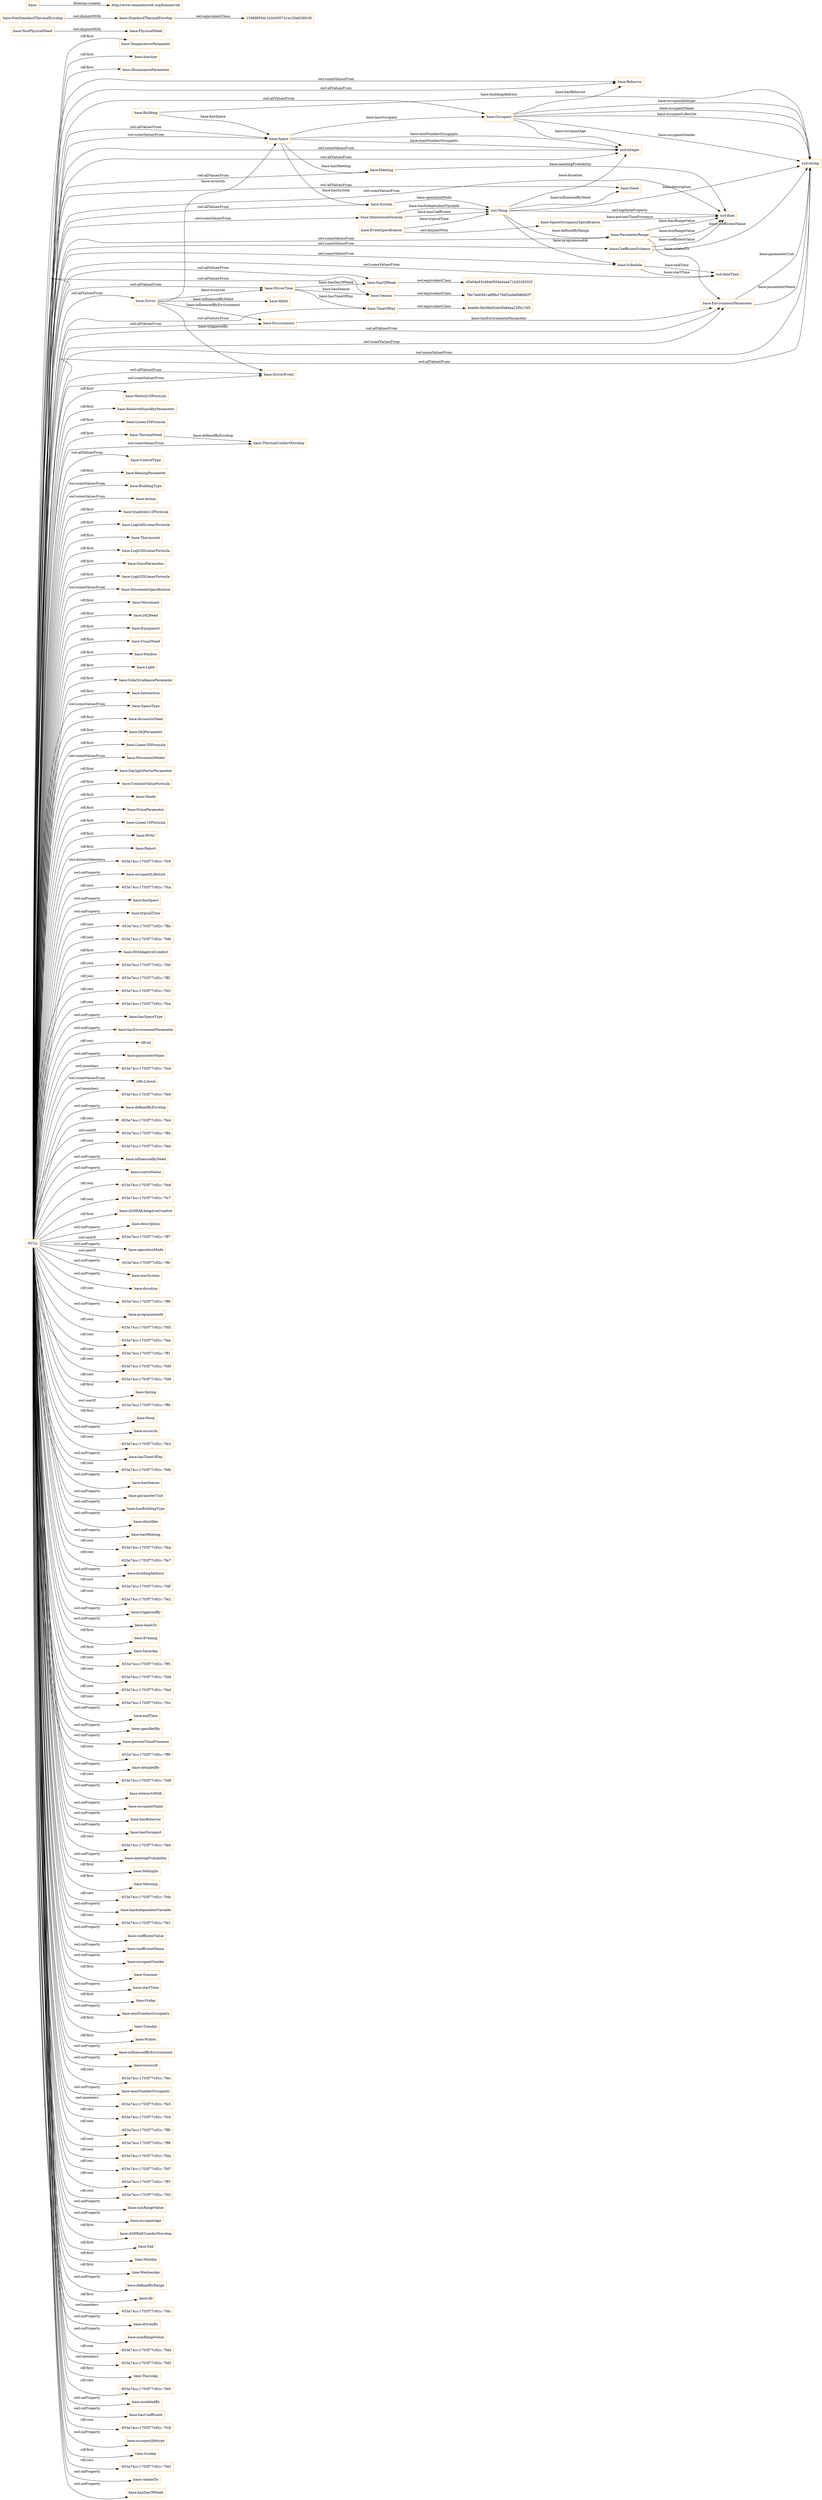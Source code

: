 digraph ar2dtool_diagram { 
rankdir=LR;
size="1501"
node [shape = rectangle, color="orange"]; "base:TemperatureParameter" "base:Inaction" "base:IlluminanceParameter" "base:PhysicalNeed" "base:Behavior" "base:Weibull1DFormula" "base:RelativeHumidityParameter" "base:Linear2DFormula" "time:DayOfWeek" "base:Season" "base:ThermalComfortEnvelop" "base:Need" "base:ControlType" "base:RainingParameter" "base:BuildingType" "d5a0da93c494d500e4aaa71b2026502f" "base:Action" "base:EnvironmentParameter" "base:Space" "base:Quadratic1DFormula" "base:System" "base:Logit4DLinearFormula" "base:TimeOfDay" "base:Thermostat" "base:Logit3DLinearFormula" "base:DriverTime" "base:Driver" "base:StandardThermalEnvelop" "base:Meeting" "base:GlareParameter" "base:EventSpecification" "base:Logit2DLinearFormula" "base:MovementSpecification" "base:Movement" "base:IAQNeed" "base:Equipment" "base:SpaceOccupancySpecification" "base:ParameterRange" "base:CoefficientSchema" "base:VisualNeed" "base:NonPhysicalNeed" "base:Window" "base:Light" "base:Occupant" "base:SolarIrradianceParameter" "base:Habit" "base:Interaction" "base:SpaceType" "base:AccousticNeed" "base:Schedule" "base:IAQParameter" "base:Linear3DFormula" "base:MovementModel" "base:NonStandardThermalEnvelop" "base:ThermalNeed" "base:Building" "78e7ee6581a8f8b276bf2a0e688682f7" "base:DaylightFactorParameter" "base:ConstantValueFormula" "base:Shade" "base:DriverEvent" "base:NoiseParameter" "base:Linear1DFormula" "base:Environment" "base:HVAC" "159fd805dc1b2e500741ec20ab26fc36" "base:Report" "4ea68c5fa36b92de5fa8daa22f5c15f2" "base:InteractionFormula" ; /*classes style*/
	"base:NonStandardThermalEnvelop" -> "base:StandardThermalEnvelop" [ label = "owl:disjointWith" ];
	"base:EventSpecification" -> "base:SpaceOccupancySpecification" [ label = "owl:disjointWith" ];
	"base:StandardThermalEnvelop" -> "159fd805dc1b2e500741ec20ab26fc36" [ label = "owl:equivalentClass" ];
	"base:Season" -> "78e7ee6581a8f8b276bf2a0e688682f7" [ label = "owl:equivalentClass" ];
	"NULL" -> "-653a74cc:1703f77c92c:-7fc9" [ label = "owl:distinctMembers" ];
	"NULL" -> "base:occupantLifestyle" [ label = "owl:onProperty" ];
	"NULL" -> "-653a74cc:1703f77c92c:-7fca" [ label = "rdf:rest" ];
	"NULL" -> "base:hasSpace" [ label = "owl:onProperty" ];
	"NULL" -> "base:typicalTime" [ label = "owl:onProperty" ];
	"NULL" -> "-653a74cc:1703f77c92c:-7ffa" [ label = "rdf:rest" ];
	"NULL" -> "base:CoefficientSchema" [ label = "owl:someValuesFrom" ];
	"NULL" -> "-653a74cc:1703f77c92c:-7fd6" [ label = "rdf:rest" ];
	"NULL" -> "base:ISOAdaptiveComfort" [ label = "rdf:first" ];
	"NULL" -> "base:Space" [ label = "owl:allValuesFrom" ];
	"NULL" -> "-653a74cc:1703f77c92c:-7fef" [ label = "rdf:rest" ];
	"NULL" -> "base:Space" [ label = "owl:someValuesFrom" ];
	"NULL" -> "-653a74cc:1703f77c92c:-7ff2" [ label = "rdf:rest" ];
	"NULL" -> "base:Movement" [ label = "rdf:first" ];
	"NULL" -> "-653a74cc:1703f77c92c:-7fd1" [ label = "rdf:rest" ];
	"NULL" -> "-653a74cc:1703f77c92c:-7fce" [ label = "rdf:rest" ];
	"NULL" -> "base:hasSpaceType" [ label = "owl:onProperty" ];
	"NULL" -> "base:Behavior" [ label = "owl:allValuesFrom" ];
	"NULL" -> "base:Meeting" [ label = "owl:allValuesFrom" ];
	"NULL" -> "base:hasEnvironmentParameter" [ label = "owl:onProperty" ];
	"NULL" -> "rdf:nil" [ label = "rdf:rest" ];
	"NULL" -> "base:DriverEvent" [ label = "owl:someValuesFrom" ];
	"NULL" -> "base:parameterName" [ label = "owl:onProperty" ];
	"NULL" -> "base:TemperatureParameter" [ label = "rdf:first" ];
	"NULL" -> "time:DayOfWeek" [ label = "owl:allValuesFrom" ];
	"NULL" -> "-653a74cc:1703f77c92c:-7fcd" [ label = "owl:members" ];
	"NULL" -> "base:Interaction" [ label = "rdf:first" ];
	"NULL" -> "rdfs:Literal" [ label = "owl:someValuesFrom" ];
	"NULL" -> "base:Season" [ label = "owl:allValuesFrom" ];
	"NULL" -> "base:MovementSpecification" [ label = "owl:someValuesFrom" ];
	"NULL" -> "-653a74cc:1703f77c92c:-7fe9" [ label = "owl:members" ];
	"NULL" -> "base:EnvironmentParameter" [ label = "owl:allValuesFrom" ];
	"NULL" -> "base:DaylightFactorParameter" [ label = "rdf:first" ];
	"NULL" -> "base:ThermalComfortEnvelop" [ label = "owl:someValuesFrom" ];
	"NULL" -> "base:definedByEnvelop" [ label = "owl:onProperty" ];
	"NULL" -> "base:VisualNeed" [ label = "rdf:first" ];
	"NULL" -> "-653a74cc:1703f77c92c:-7fe4" [ label = "rdf:rest" ];
	"NULL" -> "base:RelativeHumidityParameter" [ label = "rdf:first" ];
	"NULL" -> "-653a74cc:1703f77c92c:-7ff4" [ label = "owl:oneOf" ];
	"NULL" -> "-653a74cc:1703f77c92c:-7feb" [ label = "rdf:rest" ];
	"NULL" -> "base:MovementModel" [ label = "owl:someValuesFrom" ];
	"NULL" -> "base:influencedByNeed" [ label = "owl:onProperty" ];
	"NULL" -> "base:controlValue" [ label = "owl:onProperty" ];
	"NULL" -> "-653a74cc:1703f77c92c:-7fe8" [ label = "rdf:rest" ];
	"NULL" -> "base:IlluminanceParameter" [ label = "rdf:first" ];
	"NULL" -> "base:Window" [ label = "rdf:first" ];
	"NULL" -> "base:Logit3DLinearFormula" [ label = "rdf:first" ];
	"NULL" -> "-653a74cc:1703f77c92c:-7fc7" [ label = "rdf:rest" ];
	"NULL" -> "base:Action" [ label = "owl:someValuesFrom" ];
	"NULL" -> "base:ASHRAEAdaptiveComfort" [ label = "rdf:first" ];
	"NULL" -> "base:description" [ label = "owl:onProperty" ];
	"NULL" -> "base:Environment" [ label = "owl:allValuesFrom" ];
	"NULL" -> "-653a74cc:1703f77c92c:-7ff7" [ label = "owl:oneOf" ];
	"NULL" -> "base:Thermostat" [ label = "rdf:first" ];
	"NULL" -> "base:operationMode" [ label = "owl:onProperty" ];
	"NULL" -> "-653a74cc:1703f77c92c:-7ffc" [ label = "owl:oneOf" ];
	"NULL" -> "base:hasSystem" [ label = "owl:onProperty" ];
	"NULL" -> "base:IAQParameter" [ label = "rdf:first" ];
	"NULL" -> "base:duration" [ label = "owl:onProperty" ];
	"NULL" -> "-653a74cc:1703f77c92c:-7ff6" [ label = "rdf:rest" ];
	"NULL" -> "base:programmedAt" [ label = "owl:onProperty" ];
	"NULL" -> "-653a74cc:1703f77c92c:-7fd5" [ label = "rdf:rest" ];
	"NULL" -> "-653a74cc:1703f77c92c:-7fee" [ label = "rdf:rest" ];
	"NULL" -> "-653a74cc:1703f77c92c:-7ff1" [ label = "rdf:rest" ];
	"NULL" -> "-653a74cc:1703f77c92c:-7fd0" [ label = "rdf:rest" ];
	"NULL" -> "xsd:string" [ label = "owl:someValuesFrom" ];
	"NULL" -> "base:ControlType" [ label = "owl:allValuesFrom" ];
	"NULL" -> "-653a74cc:1703f77c92c:-7fd9" [ label = "rdf:rest" ];
	"NULL" -> "base:Spring" [ label = "rdf:first" ];
	"NULL" -> "base:ParameterRange" [ label = "owl:someValuesFrom" ];
	"NULL" -> "-653a74cc:1703f77c92c:-7ff0" [ label = "owl:oneOf" ];
	"NULL" -> "base:GlareParameter" [ label = "rdf:first" ];
	"NULL" -> "base:IAQNeed" [ label = "rdf:first" ];
	"NULL" -> "base:Report" [ label = "rdf:first" ];
	"NULL" -> "base:Noon" [ label = "rdf:first" ];
	"NULL" -> "base:Logit4DLinearFormula" [ label = "rdf:first" ];
	"NULL" -> "base:occursIn" [ label = "owl:onProperty" ];
	"NULL" -> "base:DriverEvent" [ label = "owl:allValuesFrom" ];
	"NULL" -> "-653a74cc:1703f77c92c:-7fe3" [ label = "rdf:rest" ];
	"NULL" -> "base:hasTimeOfDay" [ label = "owl:onProperty" ];
	"NULL" -> "-653a74cc:1703f77c92c:-7fdb" [ label = "rdf:rest" ];
	"NULL" -> "base:hasSeason" [ label = "owl:onProperty" ];
	"NULL" -> "base:parameterUnit" [ label = "owl:onProperty" ];
	"NULL" -> "xsd:dateTime" [ label = "owl:someValuesFrom" ];
	"NULL" -> "base:hasBuildingType" [ label = "owl:onProperty" ];
	"NULL" -> "base:identifier" [ label = "owl:onProperty" ];
	"NULL" -> "base:hasMeeting" [ label = "owl:onProperty" ];
	"NULL" -> "-653a74cc:1703f77c92c:-7fea" [ label = "rdf:rest" ];
	"NULL" -> "-653a74cc:1703f77c92c:-7fe7" [ label = "rdf:rest" ];
	"NULL" -> "base:buildingAddress" [ label = "owl:onProperty" ];
	"NULL" -> "base:Driver" [ label = "owl:allValuesFrom" ];
	"NULL" -> "-653a74cc:1703f77c92c:-7fdf" [ label = "rdf:rest" ];
	"NULL" -> "-653a74cc:1703f77c92c:-7fe2" [ label = "rdf:rest" ];
	"NULL" -> "base:Linear2DFormula" [ label = "rdf:first" ];
	"NULL" -> "base:Occupant" [ label = "owl:allValuesFrom" ];
	"NULL" -> "base:triggeredBy" [ label = "owl:onProperty" ];
	"NULL" -> "base:leadsTo" [ label = "owl:onProperty" ];
	"NULL" -> "base:Evening" [ label = "rdf:first" ];
	"NULL" -> "time:Saturday" [ label = "rdf:first" ];
	"NULL" -> "base:System" [ label = "owl:allValuesFrom" ];
	"NULL" -> "-653a74cc:1703f77c92c:-7ff5" [ label = "rdf:rest" ];
	"NULL" -> "-653a74cc:1703f77c92c:-7fd4" [ label = "rdf:rest" ];
	"NULL" -> "-653a74cc:1703f77c92c:-7fed" [ label = "rdf:rest" ];
	"NULL" -> "-653a74cc:1703f77c92c:-7fcc" [ label = "rdf:rest" ];
	"NULL" -> "base:InteractionFormula" [ label = "owl:someValuesFrom" ];
	"NULL" -> "base:endTime" [ label = "owl:onProperty" ];
	"NULL" -> "base:specifiedBy" [ label = "owl:onProperty" ];
	"NULL" -> "base:percentTimePresence" [ label = "owl:onProperty" ];
	"NULL" -> "-653a74cc:1703f77c92c:-7ff9" [ label = "rdf:rest" ];
	"NULL" -> "base:detailedBy" [ label = "owl:onProperty" ];
	"NULL" -> "-653a74cc:1703f77c92c:-7fd8" [ label = "rdf:rest" ];
	"NULL" -> "base:Behavior" [ label = "owl:someValuesFrom" ];
	"NULL" -> "base:interactsWith" [ label = "owl:onProperty" ];
	"NULL" -> "base:occupantName" [ label = "owl:onProperty" ];
	"NULL" -> "base:SolarIrradianceParameter" [ label = "rdf:first" ];
	"NULL" -> "base:hasBehavior" [ label = "owl:onProperty" ];
	"NULL" -> "base:Inaction" [ label = "rdf:first" ];
	"NULL" -> "base:AccousticNeed" [ label = "rdf:first" ];
	"NULL" -> "base:ConstantValueFormula" [ label = "rdf:first" ];
	"NULL" -> "base:hasOccupant" [ label = "owl:onProperty" ];
	"NULL" -> "base:RainingParameter" [ label = "rdf:first" ];
	"NULL" -> "base:Schedule" [ label = "owl:someValuesFrom" ];
	"NULL" -> "base:HVAC" [ label = "rdf:first" ];
	"NULL" -> "-653a74cc:1703f77c92c:-7fe6" [ label = "rdf:rest" ];
	"NULL" -> "base:meetingProbability" [ label = "owl:onProperty" ];
	"NULL" -> "base:Midnight" [ label = "rdf:first" ];
	"NULL" -> "base:Linear1DFormula" [ label = "rdf:first" ];
	"NULL" -> "base:Morning" [ label = "rdf:first" ];
	"NULL" -> "-653a74cc:1703f77c92c:-7fde" [ label = "rdf:rest" ];
	"NULL" -> "base:hasIndependentVariable" [ label = "owl:onProperty" ];
	"NULL" -> "-653a74cc:1703f77c92c:-7fe1" [ label = "rdf:rest" ];
	"NULL" -> "base:coefficientValue" [ label = "owl:onProperty" ];
	"NULL" -> "base:coefficientName" [ label = "owl:onProperty" ];
	"NULL" -> "base:Need" [ label = "owl:allValuesFrom" ];
	"NULL" -> "base:TimeOfDay" [ label = "owl:allValuesFrom" ];
	"NULL" -> "xsd:integer" [ label = "owl:allValuesFrom" ];
	"NULL" -> "base:occupantGender" [ label = "owl:onProperty" ];
	"NULL" -> "base:Summer" [ label = "rdf:first" ];
	"NULL" -> "base:startTime" [ label = "owl:onProperty" ];
	"NULL" -> "time:Friday" [ label = "rdf:first" ];
	"NULL" -> "base:minNumberOccupants" [ label = "owl:onProperty" ];
	"NULL" -> "base:DriverTime" [ label = "owl:allValuesFrom" ];
	"NULL" -> "xsd:string" [ label = "owl:allValuesFrom" ];
	"NULL" -> "time:Tuesday" [ label = "rdf:first" ];
	"NULL" -> "base:Winter" [ label = "rdf:first" ];
	"NULL" -> "base:influencedByEnvironment" [ label = "owl:onProperty" ];
	"NULL" -> "base:occursAt" [ label = "owl:onProperty" ];
	"NULL" -> "base:Shade" [ label = "rdf:first" ];
	"NULL" -> "base:Weibull1DFormula" [ label = "rdf:first" ];
	"NULL" -> "-653a74cc:1703f77c92c:-7fec" [ label = "rdf:rest" ];
	"NULL" -> "base:maxNumberOccupants" [ label = "owl:onProperty" ];
	"NULL" -> "-653a74cc:1703f77c92c:-7fe5" [ label = "owl:members" ];
	"NULL" -> "-653a74cc:1703f77c92c:-7fcb" [ label = "rdf:rest" ];
	"NULL" -> "base:EnvironmentParameter" [ label = "owl:someValuesFrom" ];
	"NULL" -> "-653a74cc:1703f77c92c:-7ffb" [ label = "rdf:rest" ];
	"NULL" -> "base:BuildingType" [ label = "owl:someValuesFrom" ];
	"NULL" -> "-653a74cc:1703f77c92c:-7ff8" [ label = "rdf:rest" ];
	"NULL" -> "-653a74cc:1703f77c92c:-7fda" [ label = "rdf:rest" ];
	"NULL" -> "-653a74cc:1703f77c92c:-7fd7" [ label = "rdf:rest" ];
	"NULL" -> "-653a74cc:1703f77c92c:-7ff3" [ label = "rdf:rest" ];
	"NULL" -> "xsd:integer" [ label = "owl:someValuesFrom" ];
	"NULL" -> "-653a74cc:1703f77c92c:-7fcf" [ label = "rdf:rest" ];
	"NULL" -> "base:minRangeValue" [ label = "owl:onProperty" ];
	"NULL" -> "base:occupantAge" [ label = "owl:onProperty" ];
	"NULL" -> "base:ASHRAEComfortEnvelop" [ label = "rdf:first" ];
	"NULL" -> "base:Fall" [ label = "rdf:first" ];
	"NULL" -> "time:Monday" [ label = "rdf:first" ];
	"NULL" -> "time:Wednesday" [ label = "rdf:first" ];
	"NULL" -> "base:definedByRange" [ label = "owl:onProperty" ];
	"NULL" -> "xsd:float" [ label = "owl:someValuesFrom" ];
	"NULL" -> "base:All" [ label = "rdf:first" ];
	"NULL" -> "-653a74cc:1703f77c92c:-7fdc" [ label = "owl:members" ];
	"NULL" -> "base:ThermalNeed" [ label = "rdf:first" ];
	"NULL" -> "base:drivenBy" [ label = "owl:onProperty" ];
	"NULL" -> "base:maxRangeValue" [ label = "owl:onProperty" ];
	"NULL" -> "base:Light" [ label = "rdf:first" ];
	"NULL" -> "-653a74cc:1703f77c92c:-7fdd" [ label = "rdf:rest" ];
	"NULL" -> "-653a74cc:1703f77c92c:-7fd3" [ label = "owl:members" ];
	"NULL" -> "time:Thursday" [ label = "rdf:first" ];
	"NULL" -> "-653a74cc:1703f77c92c:-7fe0" [ label = "rdf:rest" ];
	"NULL" -> "base:modeledBy" [ label = "owl:onProperty" ];
	"NULL" -> "base:hasCoefficient" [ label = "owl:onProperty" ];
	"NULL" -> "base:SpaceType" [ label = "owl:someValuesFrom" ];
	"NULL" -> "-653a74cc:1703f77c92c:-7fc8" [ label = "rdf:rest" ];
	"NULL" -> "base:occupantJobtype" [ label = "owl:onProperty" ];
	"NULL" -> "base:NoiseParameter" [ label = "rdf:first" ];
	"NULL" -> "base:Quadratic1DFormula" [ label = "rdf:first" ];
	"NULL" -> "base:Linear3DFormula" [ label = "rdf:first" ];
	"NULL" -> "base:Equipment" [ label = "rdf:first" ];
	"NULL" -> "base:Logit2DLinearFormula" [ label = "rdf:first" ];
	"NULL" -> "time:Sunday" [ label = "rdf:first" ];
	"NULL" -> "-653a74cc:1703f77c92c:-7fd2" [ label = "rdf:rest" ];
	"NULL" -> "base:relatedTo" [ label = "owl:onProperty" ];
	"NULL" -> "base:hasDayOfWeek" [ label = "owl:onProperty" ];
	"base:TimeOfDay" -> "4ea68c5fa36b92de5fa8daa22f5c15f2" [ label = "owl:equivalentClass" ];
	"base:NonPhysicalNeed" -> "base:PhysicalNeed" [ label = "owl:disjointWith" ];
	"time:DayOfWeek" -> "d5a0da93c494d500e4aaa71b2026502f" [ label = "owl:equivalentClass" ];
	"base:" -> "http://www.semanticweb.org/bimmer/ob" [ label = "dcterms:creator" ];
	"owl:Thing" -> "base:Need" [ label = "base:influencedByNeed" ];
	"base:EnvironmentParameter" -> "xsd:string" [ label = "base:parameterUnit" ];
	"owl:Thing" -> "xsd:string" [ label = "base:description" ];
	"base:InteractionFormula" -> "owl:Thing" [ label = "base:hasCoefficient" ];
	"base:Meeting" -> "xsd:float" [ label = "base:meetingProbability" ];
	"base:CoefficientSchema" -> "xsd:float" [ label = "base:coefficientValue" ];
	"base:Space" -> "base:System" [ label = "base:hasSystem" ];
	"base:Occupant" -> "xsd:string" [ label = "base:occupantJobtype" ];
	"base:Occupant" -> "xsd:integer" [ label = "base:occupantAge" ];
	"owl:Thing" -> "xsd:integer" [ label = "base:duration" ];
	"base:ThermalNeed" -> "base:ThermalComfortEnvelop" [ label = "base:definedByEnvelop" ];
	"base:DriverTime" -> "time:DayOfWeek" [ label = "base:hasDayOfWeek" ];
	"owl:Thing" -> "base:ParameterRange" [ label = "base:definedByRange" ];
	"base:ParameterRange" -> "base:EnvironmentParameter" [ label = "base:relatedTo" ];
	"base:Building" -> "base:Space" [ label = "base:hasSpace" ];
	"base:Driver" -> "base:Space" [ label = "base:occursIn" ];
	"base:Space" -> "base:Meeting" [ label = "base:hasMeeting" ];
	"base:DriverTime" -> "base:Season" [ label = "base:hasSeason" ];
	"base:CoefficientSchema" -> "xsd:string" [ label = "base:coefficientName" ];
	"base:Driver" -> "base:Environment" [ label = "base:influencedByEnvironment" ];
	"base:Space" -> "xsd:integer" [ label = "base:maxNumberOccupants" ];
	"base:Occupant" -> "base:Behavior" [ label = "base:hasBehavior" ];
	"owl:Thing" -> "base:Schedule" [ label = "base:programmedAt" ];
	"base:Driver" -> "base:DriverTime" [ label = "base:occursAt" ];
	"base:ParameterRange" -> "xsd:float" [ label = "base:maxRangeValue" ];
	"base:InteractionFormula" -> "owl:Thing" [ label = "base:hasIndependentVariable" ];
	"base:DriverTime" -> "base:TimeOfDay" [ label = "base:hasTimeOfDay" ];
	"base:Schedule" -> "xsd:dateTime" [ label = "base:startTime" ];
	"base:SpaceOccupancySpecification" -> "xsd:float" [ label = "base:percentTimePresence" ];
	"base:Space" -> "xsd:integer" [ label = "base:minNumberOccupants" ];
	"base:EnvironmentParameter" -> "xsd:string" [ label = "base:parameterName" ];
	"base:Driver" -> "base:DriverEvent" [ label = "base:triggeredBy" ];
	"base:System" -> "owl:Thing" [ label = "base:operationMode" ];
	"base:Schedule" -> "xsd:dateTime" [ label = "base:endTime" ];
	"base:Space" -> "base:Occupant" [ label = "base:hasOccupant" ];
	"owl:Thing" -> "xsd:float" [ label = "owl:topDataProperty" ];
	"base:EventSpecification" -> "owl:Thing" [ label = "base:typicalTime" ];
	"base:Occupant" -> "xsd:string" [ label = "base:occupantName" ];
	"base:Occupant" -> "xsd:string" [ label = "base:occupantLifestyle" ];
	"base:Occupant" -> "xsd:string" [ label = "base:occupantGender" ];
	"base:Environment" -> "base:EnvironmentParameter" [ label = "base:hasEnvironmentParameter" ];
	"base:ParameterRange" -> "xsd:float" [ label = "base:minRangeValue" ];
	"base:Driver" -> "base:Habit" [ label = "base:influencedByHabit" ];
	"base:Building" -> "xsd:string" [ label = "base:buildingAddress" ];

}
